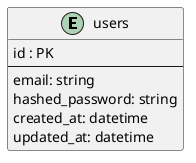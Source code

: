 @startuml

entity "users" {
  id : PK
  --
  email: string
  hashed_password: string
  created_at: datetime
  updated_at: datetime
}

@enduml
